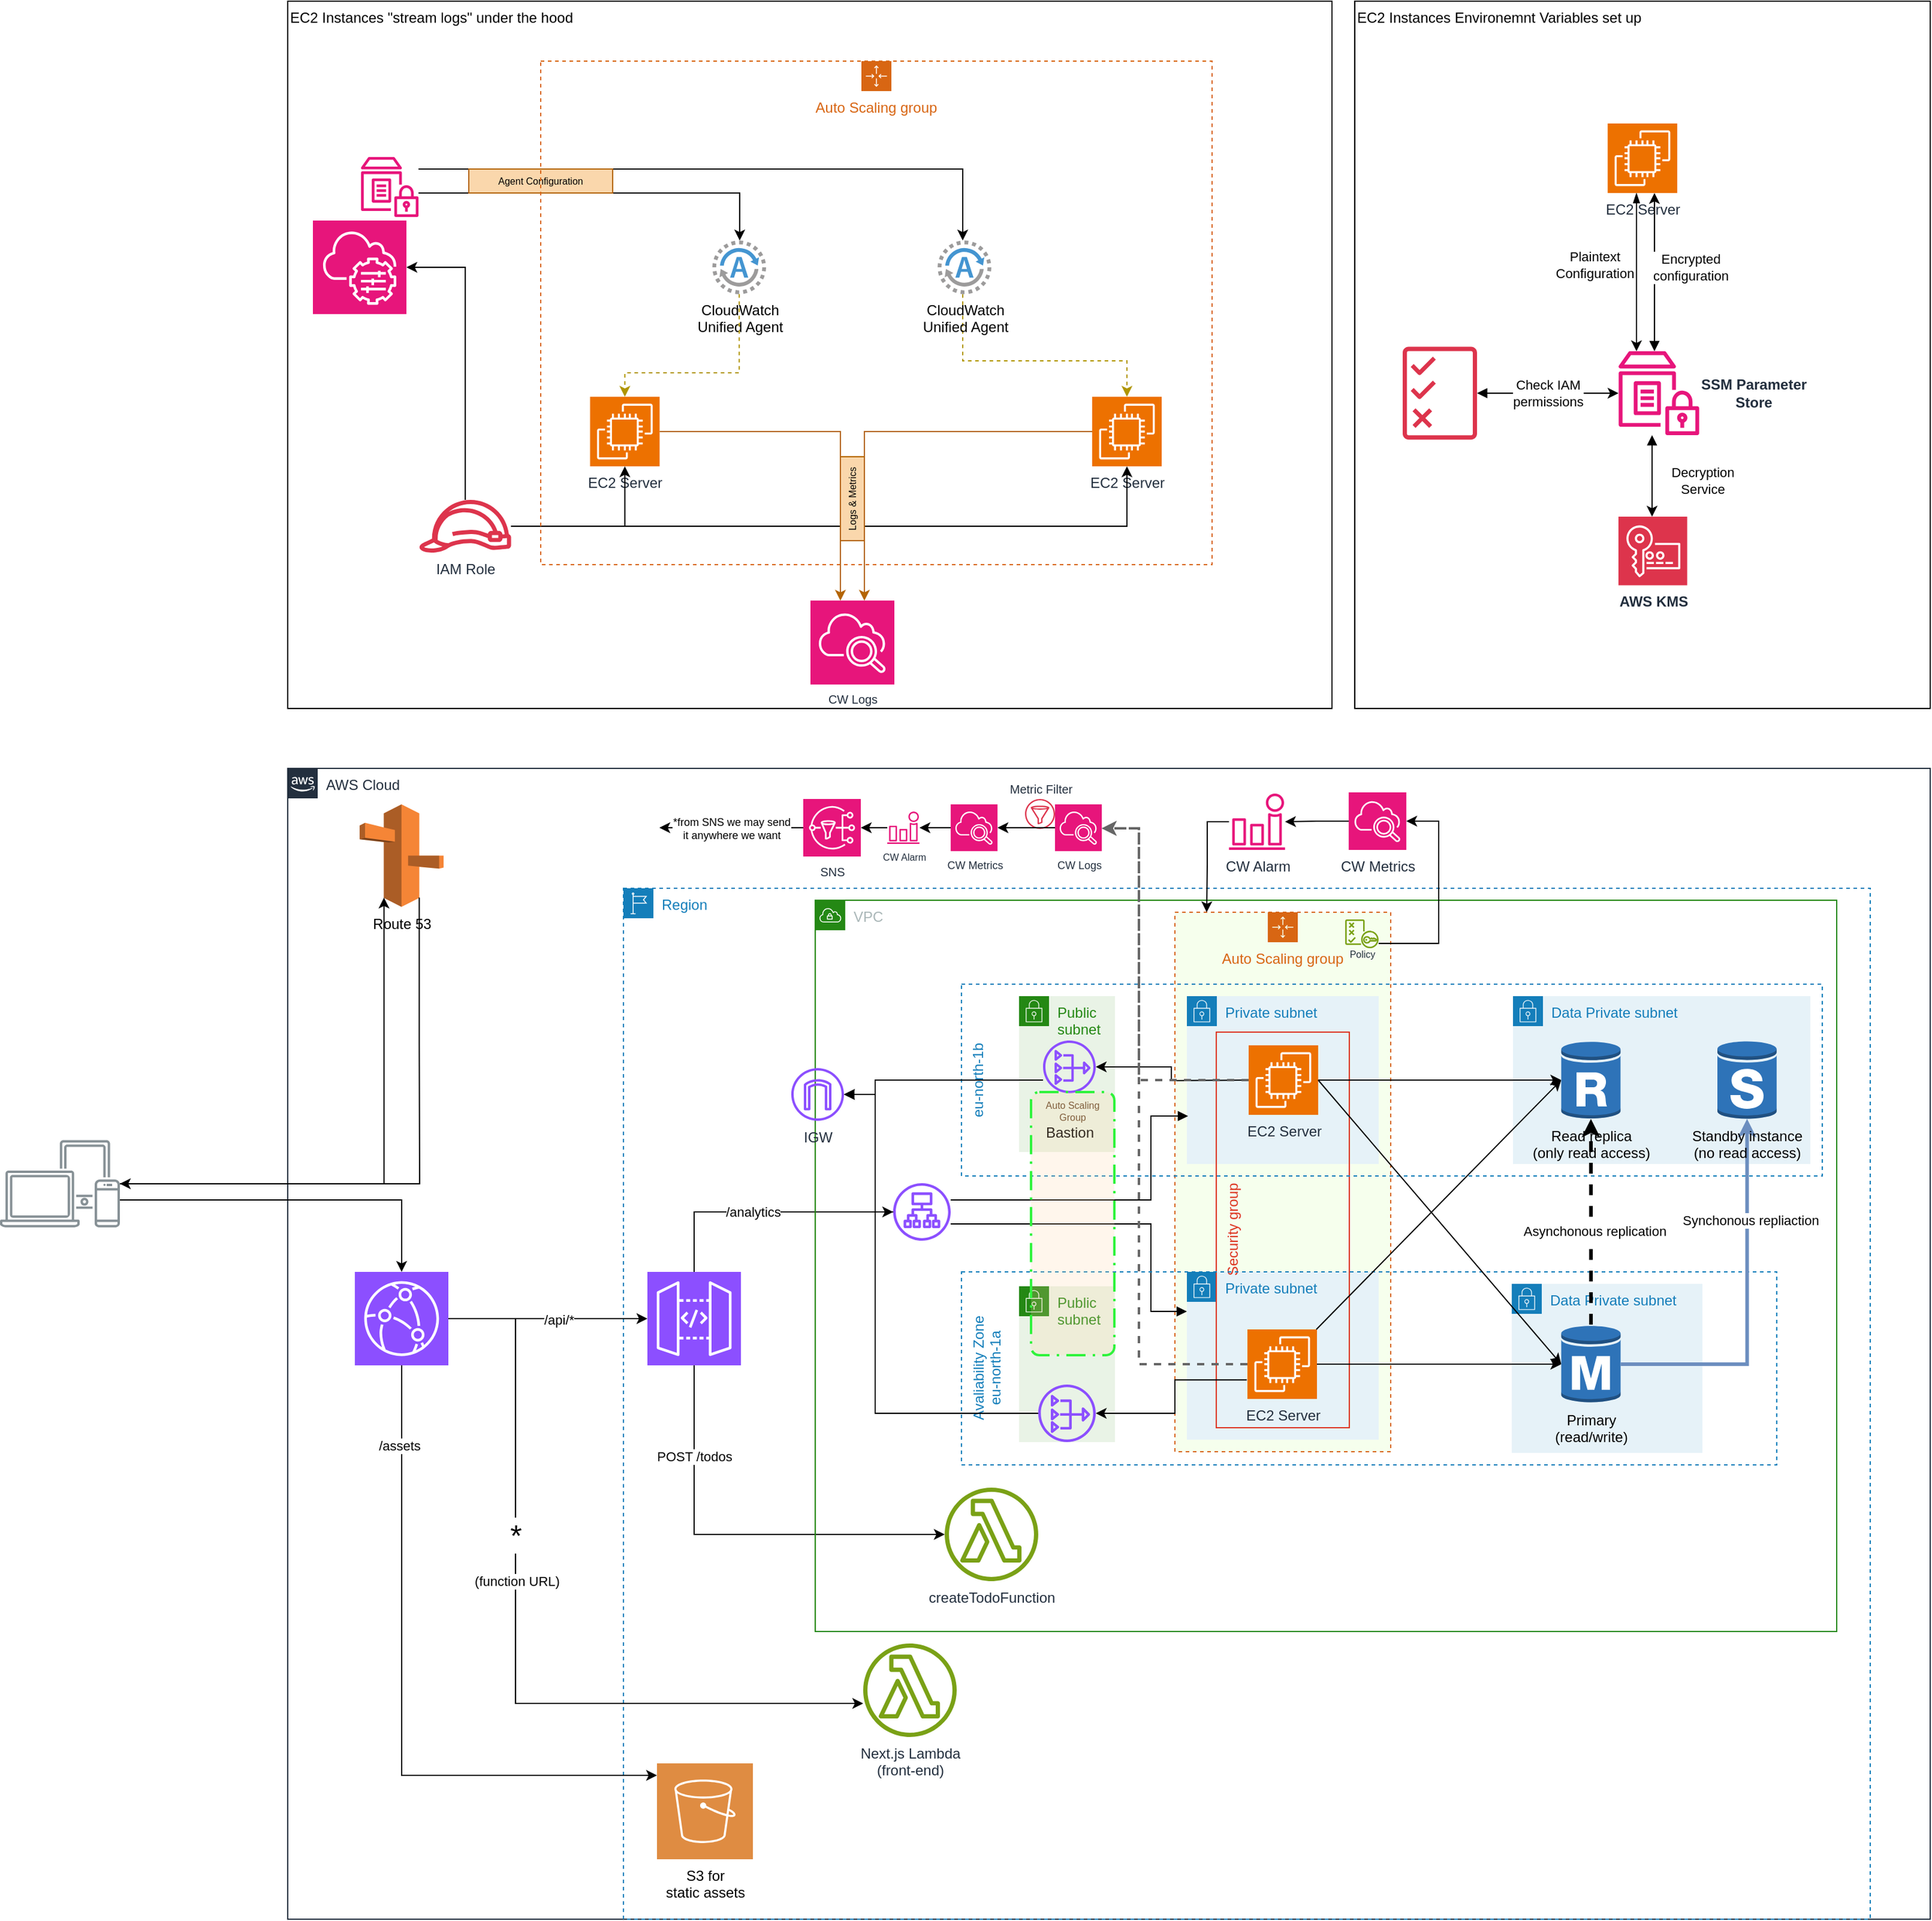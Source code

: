 <mxfile version="22.1.5" type="device">
  <diagram id="Ht1M8jgEwFfnCIfOTk4-" name="Page-1">
    <mxGraphModel dx="2169" dy="1343" grid="1" gridSize="10" guides="1" tooltips="1" connect="1" arrows="1" fold="1" page="1" pageScale="1" pageWidth="1169" pageHeight="827" math="0" shadow="0">
      <root>
        <mxCell id="0" />
        <mxCell id="1" parent="0" />
        <mxCell id="BncVeIozbWB8Ubywenjy-119" value="Auto Scaling group" style="points=[[0,0],[0.25,0],[0.5,0],[0.75,0],[1,0],[1,0.25],[1,0.5],[1,0.75],[1,1],[0.75,1],[0.5,1],[0.25,1],[0,1],[0,0.75],[0,0.5],[0,0.25]];outlineConnect=0;gradientColor=none;html=1;whiteSpace=wrap;fontSize=12;fontStyle=0;container=1;pointerEvents=0;collapsible=0;recursiveResize=0;shape=mxgraph.aws4.groupCenter;grIcon=mxgraph.aws4.group_auto_scaling_group;grStroke=1;strokeColor=#D86613;fillColor=#CCFF99;verticalAlign=top;align=center;fontColor=#D86613;dashed=1;spacingTop=25;fillOpacity=18;" parent="1" vertex="1">
          <mxGeometry x="540" y="20" width="180" height="450" as="geometry" />
        </mxCell>
        <mxCell id="BncVeIozbWB8Ubywenjy-74" value="Policy" style="sketch=0;outlineConnect=0;fontColor=#232F3E;gradientColor=none;fillColor=#7AA116;strokeColor=none;dashed=0;verticalLabelPosition=bottom;verticalAlign=top;align=center;html=1;fontSize=8;fontStyle=0;aspect=fixed;pointerEvents=1;shape=mxgraph.aws4.policy;spacing=-4;spacingTop=0;" parent="BncVeIozbWB8Ubywenjy-119" vertex="1">
          <mxGeometry x="142" y="6" width="27.94" height="24" as="geometry" />
        </mxCell>
        <mxCell id="BncVeIozbWB8Ubywenjy-141" value="EC2 Instances &quot;stream logs&quot; under the hood" style="rounded=0;whiteSpace=wrap;html=1;align=left;verticalAlign=top;fillColor=none;" parent="1" vertex="1">
          <mxGeometry x="-200" y="-740" width="871" height="590" as="geometry" />
        </mxCell>
        <mxCell id="c39yGLNnJXlrnnYztDWv-2" value="AWS Cloud" style="points=[[0,0],[0.25,0],[0.5,0],[0.75,0],[1,0],[1,0.25],[1,0.5],[1,0.75],[1,1],[0.75,1],[0.5,1],[0.25,1],[0,1],[0,0.75],[0,0.5],[0,0.25]];outlineConnect=0;gradientColor=none;html=1;whiteSpace=wrap;fontSize=12;fontStyle=0;container=1;pointerEvents=0;collapsible=0;recursiveResize=0;shape=mxgraph.aws4.group;grIcon=mxgraph.aws4.group_aws_cloud_alt;strokeColor=#232F3E;fillColor=none;verticalAlign=top;align=left;spacingLeft=30;fontColor=#232F3E;dashed=0;" parent="1" vertex="1">
          <mxGeometry x="-200" y="-100" width="1370" height="960" as="geometry" />
        </mxCell>
        <mxCell id="c39yGLNnJXlrnnYztDWv-6" value="Route 53" style="outlineConnect=0;dashed=0;verticalLabelPosition=bottom;verticalAlign=top;align=center;html=1;shape=mxgraph.aws3.route_53;fillColor=#F58536;gradientColor=none;" parent="c39yGLNnJXlrnnYztDWv-2" vertex="1">
          <mxGeometry x="60" y="30" width="70" height="85.5" as="geometry" />
        </mxCell>
        <mxCell id="c39yGLNnJXlrnnYztDWv-25" value="" style="sketch=0;points=[[0,0,0],[0.25,0,0],[0.5,0,0],[0.75,0,0],[1,0,0],[0,1,0],[0.25,1,0],[0.5,1,0],[0.75,1,0],[1,1,0],[0,0.25,0],[0,0.5,0],[0,0.75,0],[1,0.25,0],[1,0.5,0],[1,0.75,0]];outlineConnect=0;fontColor=#232F3E;fillColor=#8C4FFF;strokeColor=#ffffff;dashed=0;verticalLabelPosition=bottom;verticalAlign=top;align=center;html=1;fontSize=12;fontStyle=0;aspect=fixed;shape=mxgraph.aws4.resourceIcon;resIcon=mxgraph.aws4.cloudfront;" parent="c39yGLNnJXlrnnYztDWv-2" vertex="1">
          <mxGeometry x="56" y="420" width="78" height="78" as="geometry" />
        </mxCell>
        <mxCell id="BncVeIozbWB8Ubywenjy-71" value="" style="edgeStyle=orthogonalEdgeStyle;rounded=0;orthogonalLoop=1;jettySize=auto;html=1;" parent="c39yGLNnJXlrnnYztDWv-2" source="BncVeIozbWB8Ubywenjy-61" target="BncVeIozbWB8Ubywenjy-62" edge="1">
          <mxGeometry relative="1" as="geometry" />
        </mxCell>
        <mxCell id="BncVeIozbWB8Ubywenjy-61" value="CW Metrics" style="sketch=0;points=[[0,0,0],[0.25,0,0],[0.5,0,0],[0.75,0,0],[1,0,0],[0,1,0],[0.25,1,0],[0.5,1,0],[0.75,1,0],[1,1,0],[0,0.25,0],[0,0.5,0],[0,0.75,0],[1,0.25,0],[1,0.5,0],[1,0.75,0]];points=[[0,0,0],[0.25,0,0],[0.5,0,0],[0.75,0,0],[1,0,0],[0,1,0],[0.25,1,0],[0.5,1,0],[0.75,1,0],[1,1,0],[0,0.25,0],[0,0.5,0],[0,0.75,0],[1,0.25,0],[1,0.5,0],[1,0.75,0]];outlineConnect=0;fontColor=#232F3E;fillColor=#E7157B;strokeColor=#ffffff;dashed=0;verticalLabelPosition=bottom;verticalAlign=top;align=center;html=1;fontSize=12;fontStyle=0;aspect=fixed;shape=mxgraph.aws4.resourceIcon;resIcon=mxgraph.aws4.cloudwatch_2;" parent="c39yGLNnJXlrnnYztDWv-2" vertex="1">
          <mxGeometry x="885" y="20" width="48" height="48" as="geometry" />
        </mxCell>
        <mxCell id="BncVeIozbWB8Ubywenjy-62" value="CW Alarm" style="sketch=0;outlineConnect=0;fontColor=#232F3E;gradientColor=none;fillColor=#E7157B;strokeColor=none;dashed=0;verticalLabelPosition=bottom;verticalAlign=top;align=center;html=1;fontSize=12;fontStyle=0;aspect=fixed;pointerEvents=1;shape=mxgraph.aws4.alarm;" parent="c39yGLNnJXlrnnYztDWv-2" vertex="1">
          <mxGeometry x="785" y="21" width="47" height="47" as="geometry" />
        </mxCell>
        <mxCell id="BncVeIozbWB8Ubywenjy-92" value="*from SNS we may send &lt;br style=&quot;font-size: 9px;&quot;&gt;it anywhere we want" style="endArrow=classic;html=1;rounded=0;exitX=0;exitY=0.5;exitDx=0;exitDy=0;exitPerimeter=0;fontSize=9;" parent="c39yGLNnJXlrnnYztDWv-2" source="BncVeIozbWB8Ubywenjy-88" edge="1">
          <mxGeometry width="50" height="50" relative="1" as="geometry">
            <mxPoint x="890" y="265.5" as="sourcePoint" />
            <mxPoint x="310" y="49.5" as="targetPoint" />
          </mxGeometry>
        </mxCell>
        <mxCell id="BncVeIozbWB8Ubywenjy-88" value="SNS" style="sketch=0;points=[[0,0,0],[0.25,0,0],[0.5,0,0],[0.75,0,0],[1,0,0],[0,1,0],[0.25,1,0],[0.5,1,0],[0.75,1,0],[1,1,0],[0,0.25,0],[0,0.5,0],[0,0.75,0],[1,0.25,0],[1,0.5,0],[1,0.75,0]];outlineConnect=0;fontColor=#232F3E;fillColor=#E7157B;strokeColor=#ffffff;dashed=0;verticalLabelPosition=bottom;verticalAlign=top;align=center;html=1;fontSize=10;fontStyle=0;aspect=fixed;shape=mxgraph.aws4.resourceIcon;resIcon=mxgraph.aws4.sns;" parent="c39yGLNnJXlrnnYztDWv-2" vertex="1">
          <mxGeometry x="430" y="25.5" width="48" height="48" as="geometry" />
        </mxCell>
        <mxCell id="BncVeIozbWB8Ubywenjy-90" value="" style="edgeStyle=orthogonalEdgeStyle;rounded=0;orthogonalLoop=1;jettySize=auto;html=1;" parent="c39yGLNnJXlrnnYztDWv-2" source="BncVeIozbWB8Ubywenjy-154" target="BncVeIozbWB8Ubywenjy-88" edge="1">
          <mxGeometry relative="1" as="geometry">
            <Array as="points" />
          </mxGeometry>
        </mxCell>
        <mxCell id="BncVeIozbWB8Ubywenjy-86" value="CW Logs" style="sketch=0;points=[[0,0,0],[0.25,0,0],[0.5,0,0],[0.75,0,0],[1,0,0],[0,1,0],[0.25,1,0],[0.5,1,0],[0.75,1,0],[1,1,0],[0,0.25,0],[0,0.5,0],[0,0.75,0],[1,0.25,0],[1,0.5,0],[1,0.75,0]];points=[[0,0,0],[0.25,0,0],[0.5,0,0],[0.75,0,0],[1,0,0],[0,1,0],[0.25,1,0],[0.5,1,0],[0.75,1,0],[1,1,0],[0,0.25,0],[0,0.5,0],[0,0.75,0],[1,0.25,0],[1,0.5,0],[1,0.75,0]];outlineConnect=0;fontColor=#232F3E;fillColor=#E7157B;strokeColor=#ffffff;dashed=0;verticalLabelPosition=bottom;verticalAlign=top;align=center;html=1;fontSize=9;fontStyle=0;aspect=fixed;shape=mxgraph.aws4.resourceIcon;resIcon=mxgraph.aws4.cloudwatch_2;" parent="c39yGLNnJXlrnnYztDWv-2" vertex="1">
          <mxGeometry x="640" y="30" width="39" height="39" as="geometry" />
        </mxCell>
        <mxCell id="BncVeIozbWB8Ubywenjy-89" value="" style="edgeStyle=orthogonalEdgeStyle;rounded=0;orthogonalLoop=1;jettySize=auto;html=1;" parent="c39yGLNnJXlrnnYztDWv-2" source="VL1R4O1F1DDrwZSE2W5f-4" target="BncVeIozbWB8Ubywenjy-154" edge="1">
          <mxGeometry relative="1" as="geometry">
            <Array as="points" />
          </mxGeometry>
        </mxCell>
        <mxCell id="BncVeIozbWB8Ubywenjy-154" value="CW Alarm" style="sketch=0;outlineConnect=0;fontColor=#232F3E;gradientColor=none;fillColor=#E7157B;strokeColor=none;dashed=0;verticalLabelPosition=bottom;verticalAlign=top;align=center;html=1;fontSize=8;fontStyle=0;aspect=fixed;pointerEvents=1;shape=mxgraph.aws4.alarm;" parent="c39yGLNnJXlrnnYztDWv-2" vertex="1">
          <mxGeometry x="500" y="36" width="27" height="27" as="geometry" />
        </mxCell>
        <mxCell id="VL1R4O1F1DDrwZSE2W5f-3" value="Metric Filter" style="sketch=0;outlineConnect=0;fontColor=#232F3E;gradientColor=none;fillColor=#DD344C;strokeColor=none;dashed=0;verticalLabelPosition=top;verticalAlign=bottom;align=center;html=1;fontSize=10;fontStyle=0;aspect=fixed;pointerEvents=1;shape=mxgraph.aws4.filtering_rule;labelPosition=center;" parent="c39yGLNnJXlrnnYztDWv-2" vertex="1">
          <mxGeometry x="615" y="25.5" width="25" height="25" as="geometry" />
        </mxCell>
        <mxCell id="VL1R4O1F1DDrwZSE2W5f-4" value="CW Metrics" style="sketch=0;points=[[0,0,0],[0.25,0,0],[0.5,0,0],[0.75,0,0],[1,0,0],[0,1,0],[0.25,1,0],[0.5,1,0],[0.75,1,0],[1,1,0],[0,0.25,0],[0,0.5,0],[0,0.75,0],[1,0.25,0],[1,0.5,0],[1,0.75,0]];points=[[0,0,0],[0.25,0,0],[0.5,0,0],[0.75,0,0],[1,0,0],[0,1,0],[0.25,1,0],[0.5,1,0],[0.75,1,0],[1,1,0],[0,0.25,0],[0,0.5,0],[0,0.75,0],[1,0.25,0],[1,0.5,0],[1,0.75,0]];outlineConnect=0;fontColor=#232F3E;fillColor=#E7157B;strokeColor=#ffffff;dashed=0;verticalLabelPosition=bottom;verticalAlign=top;align=center;html=1;fontSize=9;fontStyle=0;aspect=fixed;shape=mxgraph.aws4.resourceIcon;resIcon=mxgraph.aws4.cloudwatch_2;" parent="c39yGLNnJXlrnnYztDWv-2" vertex="1">
          <mxGeometry x="553" y="30" width="39" height="39" as="geometry" />
        </mxCell>
        <mxCell id="VL1R4O1F1DDrwZSE2W5f-5" value="" style="edgeStyle=orthogonalEdgeStyle;rounded=0;orthogonalLoop=1;jettySize=auto;html=1;" parent="c39yGLNnJXlrnnYztDWv-2" source="BncVeIozbWB8Ubywenjy-86" target="VL1R4O1F1DDrwZSE2W5f-4" edge="1">
          <mxGeometry relative="1" as="geometry">
            <Array as="points">
              <mxPoint x="620" y="50" />
              <mxPoint x="620" y="50" />
            </Array>
            <mxPoint x="440" y="-55" as="sourcePoint" />
            <mxPoint x="327" y="-55" as="targetPoint" />
          </mxGeometry>
        </mxCell>
        <mxCell id="BncVeIozbWB8Ubywenjy-13" value="Region" style="points=[[0,0],[0.25,0],[0.5,0],[0.75,0],[1,0],[1,0.25],[1,0.5],[1,0.75],[1,1],[0.75,1],[0.5,1],[0.25,1],[0,1],[0,0.75],[0,0.5],[0,0.25]];outlineConnect=0;gradientColor=none;html=1;whiteSpace=wrap;fontSize=12;fontStyle=0;container=0;pointerEvents=0;collapsible=0;recursiveResize=0;shape=mxgraph.aws4.group;grIcon=mxgraph.aws4.group_region;strokeColor=#147EBA;fillColor=none;verticalAlign=top;align=left;spacingLeft=30;fontColor=#147EBA;dashed=1;spacingTop=0;spacing=2;" parent="1" vertex="1">
          <mxGeometry x="80" width="1040" height="860" as="geometry" />
        </mxCell>
        <mxCell id="BncVeIozbWB8Ubywenjy-176" value="Private subnet" style="points=[[0,0],[0.25,0],[0.5,0],[0.75,0],[1,0],[1,0.25],[1,0.5],[1,0.75],[1,1],[0.75,1],[0.5,1],[0.25,1],[0,1],[0,0.75],[0,0.5],[0,0.25]];outlineConnect=0;gradientColor=none;html=1;whiteSpace=wrap;fontSize=12;fontStyle=0;container=1;pointerEvents=0;collapsible=0;recursiveResize=0;shape=mxgraph.aws4.group;grIcon=mxgraph.aws4.group_security_group;grStroke=0;strokeColor=#147EBA;fillColor=#E6F2F8;verticalAlign=top;align=left;spacingLeft=30;fontColor=#147EBA;dashed=0;" parent="BncVeIozbWB8Ubywenjy-13" vertex="1">
          <mxGeometry x="470" y="320" width="160" height="140" as="geometry" />
        </mxCell>
        <mxCell id="BncVeIozbWB8Ubywenjy-173" value="Private subnet" style="points=[[0,0],[0.25,0],[0.5,0],[0.75,0],[1,0],[1,0.25],[1,0.5],[1,0.75],[1,1],[0.75,1],[0.5,1],[0.25,1],[0,1],[0,0.75],[0,0.5],[0,0.25]];outlineConnect=0;gradientColor=none;html=1;whiteSpace=wrap;fontSize=12;fontStyle=0;container=1;pointerEvents=0;collapsible=0;recursiveResize=0;shape=mxgraph.aws4.group;grIcon=mxgraph.aws4.group_security_group;grStroke=0;strokeColor=#147EBA;fillColor=#E6F2F8;verticalAlign=top;align=left;spacingLeft=30;fontColor=#147EBA;dashed=0;" parent="BncVeIozbWB8Ubywenjy-13" vertex="1">
          <mxGeometry x="470" y="90" width="160" height="140" as="geometry" />
        </mxCell>
        <mxCell id="BncVeIozbWB8Ubywenjy-59" value="Security group" style="fillColor=none;strokeColor=#DD3522;verticalAlign=top;fontStyle=0;fontColor=#DD3522;whiteSpace=wrap;html=1;horizontal=0;" parent="BncVeIozbWB8Ubywenjy-13" vertex="1">
          <mxGeometry x="494.5" y="120" width="111" height="330" as="geometry" />
        </mxCell>
        <mxCell id="85sZW6mU-xxooky95qAK-1" style="edgeStyle=orthogonalEdgeStyle;rounded=0;orthogonalLoop=1;jettySize=auto;html=1;" parent="BncVeIozbWB8Ubywenjy-13" source="BncVeIozbWB8Ubywenjy-9" target="BncVeIozbWB8Ubywenjy-28" edge="1">
          <mxGeometry relative="1" as="geometry">
            <Array as="points">
              <mxPoint x="59" y="270" />
            </Array>
          </mxGeometry>
        </mxCell>
        <mxCell id="2N3zV2GueA3SlXWwoDwH-1" value="/analytics" style="edgeLabel;html=1;align=center;verticalAlign=middle;resizable=0;points=[];" vertex="1" connectable="0" parent="85sZW6mU-xxooky95qAK-1">
          <mxGeometry x="-0.686" y="1" relative="1" as="geometry">
            <mxPoint x="50" y="-16" as="offset" />
          </mxGeometry>
        </mxCell>
        <mxCell id="2N3zV2GueA3SlXWwoDwH-7" style="edgeStyle=orthogonalEdgeStyle;rounded=0;orthogonalLoop=1;jettySize=auto;html=1;" edge="1" parent="BncVeIozbWB8Ubywenjy-13" source="BncVeIozbWB8Ubywenjy-9" target="2N3zV2GueA3SlXWwoDwH-6">
          <mxGeometry relative="1" as="geometry">
            <Array as="points">
              <mxPoint x="59" y="539" />
            </Array>
          </mxGeometry>
        </mxCell>
        <mxCell id="2N3zV2GueA3SlXWwoDwH-9" value="POST /todos" style="edgeLabel;html=1;align=center;verticalAlign=middle;resizable=0;points=[];" vertex="1" connectable="0" parent="2N3zV2GueA3SlXWwoDwH-7">
          <mxGeometry x="-0.568" relative="1" as="geometry">
            <mxPoint as="offset" />
          </mxGeometry>
        </mxCell>
        <mxCell id="BncVeIozbWB8Ubywenjy-9" value="" style="sketch=0;points=[[0,0,0],[0.25,0,0],[0.5,0,0],[0.75,0,0],[1,0,0],[0,1,0],[0.25,1,0],[0.5,1,0],[0.75,1,0],[1,1,0],[0,0.25,0],[0,0.5,0],[0,0.75,0],[1,0.25,0],[1,0.5,0],[1,0.75,0]];outlineConnect=0;fontColor=#232F3E;fillColor=#8C4FFF;strokeColor=#ffffff;dashed=0;verticalLabelPosition=bottom;verticalAlign=top;align=center;html=1;fontSize=12;fontStyle=0;aspect=fixed;shape=mxgraph.aws4.resourceIcon;resIcon=mxgraph.aws4.api_gateway;" parent="BncVeIozbWB8Ubywenjy-13" vertex="1">
          <mxGeometry x="20" y="320" width="78" height="78" as="geometry" />
        </mxCell>
        <mxCell id="BncVeIozbWB8Ubywenjy-6" value="eu-north-1b" style="fillColor=none;strokeColor=#147EBA;dashed=1;verticalAlign=top;fontStyle=0;fontColor=#147EBA;whiteSpace=wrap;html=1;horizontal=0;" parent="BncVeIozbWB8Ubywenjy-13" vertex="1">
          <mxGeometry x="282" y="80" width="718" height="160" as="geometry" />
        </mxCell>
        <mxCell id="BncVeIozbWB8Ubywenjy-4" value="VPC" style="points=[[0,0],[0.25,0],[0.5,0],[0.75,0],[1,0],[1,0.25],[1,0.5],[1,0.75],[1,1],[0.75,1],[0.5,1],[0.25,1],[0,1],[0,0.75],[0,0.5],[0,0.25]];outlineConnect=0;gradientColor=none;html=1;whiteSpace=wrap;fontSize=12;fontStyle=0;container=1;pointerEvents=0;collapsible=0;recursiveResize=0;shape=mxgraph.aws4.group;grIcon=mxgraph.aws4.group_vpc;strokeColor=#248814;fillColor=none;verticalAlign=top;align=left;spacingLeft=30;fontColor=#AAB7B8;dashed=0;" parent="BncVeIozbWB8Ubywenjy-13" vertex="1">
          <mxGeometry x="160" y="10" width="852" height="610" as="geometry" />
        </mxCell>
        <mxCell id="BncVeIozbWB8Ubywenjy-164" value="Public subnet" style="points=[[0,0],[0.25,0],[0.5,0],[0.75,0],[1,0],[1,0.25],[1,0.5],[1,0.75],[1,1],[0.75,1],[0.5,1],[0.25,1],[0,1],[0,0.75],[0,0.5],[0,0.25]];outlineConnect=0;gradientColor=none;html=1;whiteSpace=wrap;fontSize=12;fontStyle=0;container=1;pointerEvents=0;collapsible=0;recursiveResize=0;shape=mxgraph.aws4.group;grIcon=mxgraph.aws4.group_security_group;grStroke=0;strokeColor=#248814;fillColor=#E9F3E6;verticalAlign=top;align=left;spacingLeft=30;fontColor=#248814;dashed=0;" parent="BncVeIozbWB8Ubywenjy-4" vertex="1">
          <mxGeometry x="170" y="80" width="80" height="130" as="geometry" />
        </mxCell>
        <mxCell id="BncVeIozbWB8Ubywenjy-172" style="edgeStyle=orthogonalEdgeStyle;rounded=0;orthogonalLoop=1;jettySize=auto;html=1;startArrow=classic;startFill=1;endArrow=none;endFill=0;" parent="BncVeIozbWB8Ubywenjy-164" source="BncVeIozbWB8Ubywenjy-167" edge="1">
          <mxGeometry relative="1" as="geometry">
            <mxPoint x="190" y="70.0" as="targetPoint" />
          </mxGeometry>
        </mxCell>
        <mxCell id="BncVeIozbWB8Ubywenjy-28" value="" style="sketch=0;outlineConnect=0;fontColor=#232F3E;gradientColor=none;fillColor=#8C4FFF;strokeColor=none;dashed=0;verticalLabelPosition=bottom;verticalAlign=top;align=center;html=1;fontSize=12;fontStyle=0;aspect=fixed;pointerEvents=1;shape=mxgraph.aws4.application_load_balancer;" parent="BncVeIozbWB8Ubywenjy-4" vertex="1">
          <mxGeometry x="65" y="236" width="48" height="48" as="geometry" />
        </mxCell>
        <mxCell id="BncVeIozbWB8Ubywenjy-31" style="edgeStyle=orthogonalEdgeStyle;rounded=0;orthogonalLoop=1;jettySize=auto;html=1;startArrow=block;startFill=1;endArrow=none;endFill=0;" parent="BncVeIozbWB8Ubywenjy-4" target="BncVeIozbWB8Ubywenjy-28" edge="1">
          <mxGeometry relative="1" as="geometry">
            <mxPoint x="311" y="180" as="sourcePoint" />
            <Array as="points">
              <mxPoint x="280" y="180" />
              <mxPoint x="280" y="250" />
            </Array>
          </mxGeometry>
        </mxCell>
        <mxCell id="BncVeIozbWB8Ubywenjy-32" style="edgeStyle=orthogonalEdgeStyle;rounded=0;orthogonalLoop=1;jettySize=auto;html=1;startArrow=block;startFill=1;endArrow=none;endFill=0;" parent="BncVeIozbWB8Ubywenjy-4" target="BncVeIozbWB8Ubywenjy-28" edge="1">
          <mxGeometry relative="1" as="geometry">
            <mxPoint x="310" y="343" as="sourcePoint" />
            <Array as="points">
              <mxPoint x="280" y="343" />
              <mxPoint x="280" y="270" />
            </Array>
          </mxGeometry>
        </mxCell>
        <mxCell id="BncVeIozbWB8Ubywenjy-5" value="Avaliability Zone&lt;br&gt;eu-north-1a" style="fillColor=none;strokeColor=#147EBA;dashed=1;verticalAlign=top;fontStyle=0;fontColor=#147EBA;whiteSpace=wrap;html=1;horizontal=0;" parent="BncVeIozbWB8Ubywenjy-4" vertex="1">
          <mxGeometry x="122" y="310" width="680" height="161" as="geometry" />
        </mxCell>
        <mxCell id="BncVeIozbWB8Ubywenjy-17" value="Data Private subnet" style="points=[[0,0],[0.25,0],[0.5,0],[0.75,0],[1,0],[1,0.25],[1,0.5],[1,0.75],[1,1],[0.75,1],[0.5,1],[0.25,1],[0,1],[0,0.75],[0,0.5],[0,0.25]];outlineConnect=0;gradientColor=none;html=1;whiteSpace=wrap;fontSize=12;fontStyle=0;container=1;pointerEvents=0;collapsible=0;recursiveResize=0;shape=mxgraph.aws4.group;grIcon=mxgraph.aws4.group_security_group;grStroke=0;strokeColor=#147EBA;fillColor=#E6F2F8;verticalAlign=top;align=left;spacingLeft=30;fontColor=#147EBA;dashed=0;" parent="BncVeIozbWB8Ubywenjy-4" vertex="1">
          <mxGeometry x="581" y="320" width="159" height="141" as="geometry" />
        </mxCell>
        <mxCell id="BncVeIozbWB8Ubywenjy-37" value="Primary&lt;br&gt;(read/write)" style="outlineConnect=0;dashed=0;verticalLabelPosition=bottom;verticalAlign=top;align=center;html=1;shape=mxgraph.aws3.rds_db_instance;fillColor=#2E73B8;gradientColor=none;" parent="BncVeIozbWB8Ubywenjy-4" vertex="1">
          <mxGeometry x="622.25" y="354" width="49.5" height="66" as="geometry" />
        </mxCell>
        <mxCell id="BncVeIozbWB8Ubywenjy-40" value="" style="edgeStyle=orthogonalEdgeStyle;rounded=0;orthogonalLoop=1;jettySize=auto;html=1;entryX=0;entryY=0.5;entryDx=0;entryDy=0;entryPerimeter=0;" parent="BncVeIozbWB8Ubywenjy-4" source="BncVeIozbWB8Ubywenjy-21" target="BncVeIozbWB8Ubywenjy-37" edge="1">
          <mxGeometry x="0.125" relative="1" as="geometry">
            <mxPoint as="offset" />
          </mxGeometry>
        </mxCell>
        <mxCell id="BncVeIozbWB8Ubywenjy-21" value="EC2 Server" style="sketch=0;points=[[0,0,0],[0.25,0,0],[0.5,0,0],[0.75,0,0],[1,0,0],[0,1,0],[0.25,1,0],[0.5,1,0],[0.75,1,0],[1,1,0],[0,0.25,0],[0,0.5,0],[0,0.75,0],[1,0.25,0],[1,0.5,0],[1,0.75,0]];outlineConnect=0;fontColor=#232F3E;fillColor=#ED7100;strokeColor=#ffffff;dashed=0;verticalLabelPosition=bottom;verticalAlign=top;align=center;html=1;fontSize=12;fontStyle=0;aspect=fixed;shape=mxgraph.aws4.resourceIcon;resIcon=mxgraph.aws4.ec2;" parent="BncVeIozbWB8Ubywenjy-4" vertex="1">
          <mxGeometry x="360.5" y="358" width="58" height="58" as="geometry" />
        </mxCell>
        <mxCell id="BncVeIozbWB8Ubywenjy-166" value="Public subnet" style="points=[[0,0],[0.25,0],[0.5,0],[0.75,0],[1,0],[1,0.25],[1,0.5],[1,0.75],[1,1],[0.75,1],[0.5,1],[0.25,1],[0,1],[0,0.75],[0,0.5],[0,0.25]];outlineConnect=0;gradientColor=none;html=1;whiteSpace=wrap;fontSize=12;fontStyle=0;container=1;pointerEvents=0;collapsible=0;recursiveResize=0;shape=mxgraph.aws4.group;grIcon=mxgraph.aws4.group_security_group;grStroke=0;strokeColor=#248814;fillColor=#E9F3E6;verticalAlign=top;align=left;spacingLeft=30;fontColor=#248814;dashed=0;" parent="BncVeIozbWB8Ubywenjy-4" vertex="1">
          <mxGeometry x="170" y="322" width="80" height="130" as="geometry" />
        </mxCell>
        <mxCell id="BncVeIozbWB8Ubywenjy-168" value="" style="sketch=0;outlineConnect=0;fontColor=#232F3E;gradientColor=none;fillColor=#8C4FFF;strokeColor=none;dashed=0;verticalLabelPosition=bottom;verticalAlign=top;align=center;html=1;fontSize=12;fontStyle=0;aspect=fixed;pointerEvents=1;shape=mxgraph.aws4.nat_gateway;" parent="BncVeIozbWB8Ubywenjy-4" vertex="1">
          <mxGeometry x="186" y="404" width="48" height="48" as="geometry" />
        </mxCell>
        <mxCell id="2N3zV2GueA3SlXWwoDwH-6" value="createTodoFunction" style="sketch=0;outlineConnect=0;fontColor=#232F3E;gradientColor=none;fillColor=#7AA116;strokeColor=none;dashed=0;verticalLabelPosition=bottom;verticalAlign=top;align=center;html=1;fontSize=12;fontStyle=0;aspect=fixed;pointerEvents=1;shape=mxgraph.aws4.lambda_function;" vertex="1" parent="BncVeIozbWB8Ubywenjy-4">
          <mxGeometry x="108" y="490" width="78" height="78" as="geometry" />
        </mxCell>
        <mxCell id="BncVeIozbWB8Ubywenjy-159" value="IGW" style="sketch=0;outlineConnect=0;fontColor=#232F3E;gradientColor=none;fillColor=#8C4FFF;strokeColor=none;dashed=0;verticalLabelPosition=bottom;verticalAlign=top;align=center;html=1;fontSize=12;fontStyle=0;aspect=fixed;pointerEvents=1;shape=mxgraph.aws4.internet_gateway;" parent="BncVeIozbWB8Ubywenjy-4" vertex="1">
          <mxGeometry x="-20" y="140" width="44" height="44" as="geometry" />
        </mxCell>
        <mxCell id="BncVeIozbWB8Ubywenjy-170" style="edgeStyle=orthogonalEdgeStyle;rounded=0;orthogonalLoop=1;jettySize=auto;html=1;startArrow=block;startFill=1;endArrow=none;endFill=0;" parent="BncVeIozbWB8Ubywenjy-4" source="BncVeIozbWB8Ubywenjy-159" target="BncVeIozbWB8Ubywenjy-168" edge="1">
          <mxGeometry relative="1" as="geometry">
            <Array as="points">
              <mxPoint x="50" y="162" />
              <mxPoint x="50" y="428" />
            </Array>
          </mxGeometry>
        </mxCell>
        <mxCell id="BncVeIozbWB8Ubywenjy-160" value="" style="edgeStyle=orthogonalEdgeStyle;rounded=0;orthogonalLoop=1;jettySize=auto;html=1;" parent="BncVeIozbWB8Ubywenjy-4" source="BncVeIozbWB8Ubywenjy-28" target="BncVeIozbWB8Ubywenjy-159" edge="1">
          <mxGeometry relative="1" as="geometry">
            <Array as="points">
              <mxPoint x="50" y="260" />
              <mxPoint x="50" y="162" />
            </Array>
          </mxGeometry>
        </mxCell>
        <mxCell id="BncVeIozbWB8Ubywenjy-14" value="Data Private subnet" style="points=[[0,0],[0.25,0],[0.5,0],[0.75,0],[1,0],[1,0.25],[1,0.5],[1,0.75],[1,1],[0.75,1],[0.5,1],[0.25,1],[0,1],[0,0.75],[0,0.5],[0,0.25]];outlineConnect=0;gradientColor=none;html=1;whiteSpace=wrap;fontSize=12;fontStyle=0;container=1;pointerEvents=0;collapsible=0;recursiveResize=0;shape=mxgraph.aws4.group;grIcon=mxgraph.aws4.group_security_group;grStroke=0;strokeColor=#147EBA;fillColor=#E6F2F8;verticalAlign=top;align=left;spacingLeft=30;fontColor=#147EBA;dashed=0;" parent="BncVeIozbWB8Ubywenjy-13" vertex="1">
          <mxGeometry x="742" y="90" width="248" height="140" as="geometry" />
        </mxCell>
        <mxCell id="BncVeIozbWB8Ubywenjy-51" value="" style="rounded=0;orthogonalLoop=1;jettySize=auto;html=1;exitX=1;exitY=0.5;exitDx=0;exitDy=0;exitPerimeter=0;entryX=0;entryY=0.5;entryDx=0;entryDy=0;entryPerimeter=0;" parent="BncVeIozbWB8Ubywenjy-13" source="BncVeIozbWB8Ubywenjy-20" target="BncVeIozbWB8Ubywenjy-53" edge="1">
          <mxGeometry relative="1" as="geometry" />
        </mxCell>
        <mxCell id="BncVeIozbWB8Ubywenjy-41" style="rounded=0;orthogonalLoop=1;jettySize=auto;html=1;entryX=0;entryY=0.5;entryDx=0;entryDy=0;entryPerimeter=0;" parent="BncVeIozbWB8Ubywenjy-13" source="BncVeIozbWB8Ubywenjy-21" target="BncVeIozbWB8Ubywenjy-53" edge="1">
          <mxGeometry relative="1" as="geometry" />
        </mxCell>
        <mxCell id="BncVeIozbWB8Ubywenjy-54" value="Asynchonous replication" style="edgeStyle=orthogonalEdgeStyle;rounded=0;orthogonalLoop=1;jettySize=auto;html=1;entryX=0.5;entryY=0.99;entryDx=0;entryDy=0;entryPerimeter=0;strokeWidth=3;dashed=1;" parent="BncVeIozbWB8Ubywenjy-13" source="BncVeIozbWB8Ubywenjy-37" target="BncVeIozbWB8Ubywenjy-53" edge="1">
          <mxGeometry x="-0.093" y="-3" relative="1" as="geometry">
            <mxPoint as="offset" />
          </mxGeometry>
        </mxCell>
        <mxCell id="BncVeIozbWB8Ubywenjy-55" value="Synchonous repliaction" style="edgeStyle=orthogonalEdgeStyle;rounded=0;orthogonalLoop=1;jettySize=auto;html=1;entryX=0.5;entryY=0.99;entryDx=0;entryDy=0;entryPerimeter=0;fillColor=#dae8fc;gradientColor=#7ea6e0;strokeColor=#6c8ebf;strokeWidth=3;" parent="BncVeIozbWB8Ubywenjy-13" source="BncVeIozbWB8Ubywenjy-37" target="BncVeIozbWB8Ubywenjy-38" edge="1">
          <mxGeometry x="0.457" y="-3" relative="1" as="geometry">
            <mxPoint as="offset" />
          </mxGeometry>
        </mxCell>
        <mxCell id="BncVeIozbWB8Ubywenjy-53" value="Read replica&lt;br&gt;(only read access)" style="outlineConnect=0;dashed=0;verticalLabelPosition=bottom;verticalAlign=top;align=center;html=1;shape=mxgraph.aws3.rds_db_instance_read_replica;fillColor=#2E73B8;gradientColor=none;" parent="BncVeIozbWB8Ubywenjy-13" vertex="1">
          <mxGeometry x="782.25" y="127" width="49.5" height="66" as="geometry" />
        </mxCell>
        <mxCell id="BncVeIozbWB8Ubywenjy-38" value="Standby instance &lt;br&gt;(no read access)" style="outlineConnect=0;dashed=0;verticalLabelPosition=bottom;verticalAlign=top;align=center;html=1;shape=mxgraph.aws3.rds_db_instance_standby_multi_az;fillColor=#2E73B8;gradientColor=none;" parent="BncVeIozbWB8Ubywenjy-13" vertex="1">
          <mxGeometry x="912.5" y="127" width="49.5" height="66" as="geometry" />
        </mxCell>
        <mxCell id="BncVeIozbWB8Ubywenjy-20" value="EC2 Server" style="sketch=0;points=[[0,0,0],[0.25,0,0],[0.5,0,0],[0.75,0,0],[1,0,0],[0,1,0],[0.25,1,0],[0.5,1,0],[0.75,1,0],[1,1,0],[0,0.25,0],[0,0.5,0],[0,0.75,0],[1,0.25,0],[1,0.5,0],[1,0.75,0]];outlineConnect=0;fontColor=#232F3E;fillColor=#ED7100;strokeColor=#ffffff;dashed=0;verticalLabelPosition=bottom;verticalAlign=top;align=center;html=1;fontSize=12;fontStyle=0;aspect=fixed;shape=mxgraph.aws4.resourceIcon;resIcon=mxgraph.aws4.ec2;" parent="BncVeIozbWB8Ubywenjy-13" vertex="1">
          <mxGeometry x="521.5" y="131" width="58" height="58" as="geometry" />
        </mxCell>
        <mxCell id="BncVeIozbWB8Ubywenjy-162" value="S3 for &lt;br&gt;static assets" style="sketch=0;pointerEvents=1;shadow=0;dashed=0;html=1;strokeColor=none;fillColor=#DF8C42;labelPosition=center;verticalLabelPosition=bottom;verticalAlign=top;align=center;outlineConnect=0;shape=mxgraph.veeam2.aws_s3;" parent="BncVeIozbWB8Ubywenjy-13" vertex="1">
          <mxGeometry x="28" y="730" width="80" height="80" as="geometry" />
        </mxCell>
        <mxCell id="BncVeIozbWB8Ubywenjy-167" value="" style="sketch=0;outlineConnect=0;fontColor=#232F3E;gradientColor=none;fillColor=#8C4FFF;strokeColor=none;dashed=0;verticalLabelPosition=bottom;verticalAlign=top;align=center;html=1;fontSize=12;fontStyle=0;aspect=fixed;pointerEvents=1;shape=mxgraph.aws4.nat_gateway;" parent="BncVeIozbWB8Ubywenjy-13" vertex="1">
          <mxGeometry x="350" y="127" width="44" height="44" as="geometry" />
        </mxCell>
        <mxCell id="BncVeIozbWB8Ubywenjy-180" value="Bastion" style="text;html=1;align=center;verticalAlign=middle;resizable=0;points=[];autosize=1;strokeColor=none;fillColor=none;" parent="BncVeIozbWB8Ubywenjy-13" vertex="1">
          <mxGeometry x="342" y="189" width="60" height="30" as="geometry" />
        </mxCell>
        <mxCell id="BncVeIozbWB8Ubywenjy-171" style="edgeStyle=orthogonalEdgeStyle;rounded=0;orthogonalLoop=1;jettySize=auto;html=1;endArrow=none;endFill=0;startArrow=classic;startFill=1;entryX=0.23;entryY=0.879;entryDx=0;entryDy=0;entryPerimeter=0;" parent="BncVeIozbWB8Ubywenjy-13" source="BncVeIozbWB8Ubywenjy-168" target="BncVeIozbWB8Ubywenjy-59" edge="1">
          <mxGeometry relative="1" as="geometry">
            <mxPoint x="520" y="395.0" as="targetPoint" />
            <Array as="points">
              <mxPoint x="460" y="438" />
              <mxPoint x="460" y="410" />
            </Array>
          </mxGeometry>
        </mxCell>
        <mxCell id="BncVeIozbWB8Ubywenjy-196" style="rounded=0;orthogonalLoop=1;jettySize=auto;html=1;exitX=1;exitY=0.5;exitDx=0;exitDy=0;exitPerimeter=0;entryX=0;entryY=0.5;entryDx=0;entryDy=0;entryPerimeter=0;" parent="BncVeIozbWB8Ubywenjy-13" source="BncVeIozbWB8Ubywenjy-20" target="BncVeIozbWB8Ubywenjy-37" edge="1">
          <mxGeometry relative="1" as="geometry" />
        </mxCell>
        <mxCell id="BncVeIozbWB8Ubywenjy-10" value="Next.js Lambda&lt;br&gt;(front-end)" style="sketch=0;outlineConnect=0;fontColor=#232F3E;gradientColor=none;fillColor=#7AA116;strokeColor=none;dashed=0;verticalLabelPosition=bottom;verticalAlign=top;align=center;html=1;fontSize=12;fontStyle=0;aspect=fixed;pointerEvents=1;shape=mxgraph.aws4.lambda_function;" parent="BncVeIozbWB8Ubywenjy-13" vertex="1">
          <mxGeometry x="200" y="630" width="78" height="78" as="geometry" />
        </mxCell>
        <mxCell id="BncVeIozbWB8Ubywenjy-169" style="edgeStyle=orthogonalEdgeStyle;rounded=0;orthogonalLoop=1;jettySize=auto;html=1;startArrow=block;startFill=1;endArrow=none;endFill=0;" parent="BncVeIozbWB8Ubywenjy-13" source="BncVeIozbWB8Ubywenjy-159" target="BncVeIozbWB8Ubywenjy-167" edge="1">
          <mxGeometry relative="1" as="geometry">
            <Array as="points">
              <mxPoint x="210" y="172" />
              <mxPoint x="210" y="160" />
            </Array>
          </mxGeometry>
        </mxCell>
        <mxCell id="BncVeIozbWB8Ubywenjy-34" value="*" style="edgeStyle=orthogonalEdgeStyle;rounded=0;orthogonalLoop=1;jettySize=auto;html=1;fontSize=25;" parent="1" source="c39yGLNnJXlrnnYztDWv-25" target="BncVeIozbWB8Ubywenjy-10" edge="1">
          <mxGeometry x="-0.295" relative="1" as="geometry">
            <Array as="points">
              <mxPoint x="-10" y="359" />
              <mxPoint x="-10" y="680" />
            </Array>
            <mxPoint y="1" as="offset" />
          </mxGeometry>
        </mxCell>
        <mxCell id="2N3zV2GueA3SlXWwoDwH-5" value="(function URL)" style="edgeLabel;html=1;align=center;verticalAlign=middle;resizable=0;points=[];" vertex="1" connectable="0" parent="BncVeIozbWB8Ubywenjy-34">
          <mxGeometry x="-0.176" y="1" relative="1" as="geometry">
            <mxPoint as="offset" />
          </mxGeometry>
        </mxCell>
        <mxCell id="BncVeIozbWB8Ubywenjy-75" style="edgeStyle=orthogonalEdgeStyle;rounded=0;orthogonalLoop=1;jettySize=auto;html=1;entryX=0.25;entryY=0;entryDx=0;entryDy=0;" parent="1" source="BncVeIozbWB8Ubywenjy-62" edge="1">
          <mxGeometry relative="1" as="geometry">
            <mxPoint x="566.5" y="20.0" as="targetPoint" />
            <Array as="points">
              <mxPoint x="567" y="-55" />
              <mxPoint x="567" y="-20" />
              <mxPoint x="567" y="-20" />
            </Array>
          </mxGeometry>
        </mxCell>
        <mxCell id="BncVeIozbWB8Ubywenjy-76" style="edgeStyle=orthogonalEdgeStyle;rounded=0;orthogonalLoop=1;jettySize=auto;html=1;entryX=1;entryY=0.5;entryDx=0;entryDy=0;entryPerimeter=0;" parent="1" source="BncVeIozbWB8Ubywenjy-74" target="BncVeIozbWB8Ubywenjy-61" edge="1">
          <mxGeometry relative="1" as="geometry">
            <Array as="points">
              <mxPoint x="760" y="46" />
              <mxPoint x="760" y="-56" />
            </Array>
          </mxGeometry>
        </mxCell>
        <mxCell id="BncVeIozbWB8Ubywenjy-93" style="edgeStyle=orthogonalEdgeStyle;rounded=0;orthogonalLoop=1;jettySize=auto;html=1;exitX=0;exitY=0.5;exitDx=0;exitDy=0;entryX=1;entryY=0.5;entryDx=0;entryDy=0;entryPerimeter=0;fillColor=#f5f5f5;strokeColor=#666666;dashed=1;exitPerimeter=0;strokeWidth=2;gradientColor=#b3b3b3;" parent="1" source="BncVeIozbWB8Ubywenjy-20" target="BncVeIozbWB8Ubywenjy-86" edge="1">
          <mxGeometry relative="1" as="geometry">
            <mxPoint x="592.5" y="180" as="sourcePoint" />
            <Array as="points">
              <mxPoint x="510" y="160" />
              <mxPoint x="510" y="-50" />
              <mxPoint x="479" y="-50" />
            </Array>
          </mxGeometry>
        </mxCell>
        <mxCell id="BncVeIozbWB8Ubywenjy-94" style="edgeStyle=orthogonalEdgeStyle;rounded=0;orthogonalLoop=1;jettySize=auto;html=1;exitX=0;exitY=0.5;exitDx=0;exitDy=0;entryX=1;entryY=0.5;entryDx=0;entryDy=0;entryPerimeter=0;fillColor=#f5f5f5;strokeColor=#666666;dashed=1;exitPerimeter=0;gradientColor=#b3b3b3;strokeWidth=2;" parent="1" source="BncVeIozbWB8Ubywenjy-21" target="BncVeIozbWB8Ubywenjy-86" edge="1">
          <mxGeometry relative="1" as="geometry">
            <mxPoint x="590.5" y="380" as="sourcePoint" />
            <Array as="points">
              <mxPoint x="510" y="397" />
              <mxPoint x="510" y="-50" />
              <mxPoint x="479" y="-50" />
            </Array>
          </mxGeometry>
        </mxCell>
        <mxCell id="BncVeIozbWB8Ubywenjy-121" value="" style="sketch=0;points=[[0,0,0],[0.25,0,0],[0.5,0,0],[0.75,0,0],[1,0,0],[0,1,0],[0.25,1,0],[0.5,1,0],[0.75,1,0],[1,1,0],[0,0.25,0],[0,0.5,0],[0,0.75,0],[1,0.25,0],[1,0.5,0],[1,0.75,0]];points=[[0,0,0],[0.25,0,0],[0.5,0,0],[0.75,0,0],[1,0,0],[0,1,0],[0.25,1,0],[0.5,1,0],[0.75,1,0],[1,1,0],[0,0.25,0],[0,0.5,0],[0,0.75,0],[1,0.25,0],[1,0.5,0],[1,0.75,0]];outlineConnect=0;fontColor=#232F3E;fillColor=#E7157B;strokeColor=#ffffff;dashed=0;verticalLabelPosition=bottom;verticalAlign=top;align=center;html=1;fontSize=12;fontStyle=0;aspect=fixed;shape=mxgraph.aws4.resourceIcon;resIcon=mxgraph.aws4.systems_manager;" parent="1" vertex="1">
          <mxGeometry x="-179" y="-557" width="78" height="78" as="geometry" />
        </mxCell>
        <mxCell id="BncVeIozbWB8Ubywenjy-122" style="edgeStyle=orthogonalEdgeStyle;rounded=0;orthogonalLoop=1;jettySize=auto;html=1;" parent="1" source="BncVeIozbWB8Ubywenjy-124" target="BncVeIozbWB8Ubywenjy-125" edge="1">
          <mxGeometry relative="1" as="geometry">
            <Array as="points">
              <mxPoint x="177" y="-580" />
            </Array>
          </mxGeometry>
        </mxCell>
        <mxCell id="BncVeIozbWB8Ubywenjy-123" style="edgeStyle=orthogonalEdgeStyle;rounded=0;orthogonalLoop=1;jettySize=auto;html=1;" parent="1" source="BncVeIozbWB8Ubywenjy-124" target="BncVeIozbWB8Ubywenjy-129" edge="1">
          <mxGeometry relative="1" as="geometry">
            <Array as="points">
              <mxPoint x="363" y="-600" />
            </Array>
          </mxGeometry>
        </mxCell>
        <mxCell id="BncVeIozbWB8Ubywenjy-124" value="" style="sketch=0;outlineConnect=0;fontColor=#232F3E;gradientColor=none;fillColor=#E7157B;strokeColor=none;dashed=0;verticalLabelPosition=bottom;verticalAlign=top;align=center;html=1;fontSize=12;fontStyle=0;aspect=fixed;pointerEvents=1;shape=mxgraph.aws4.parameter_store;" parent="1" vertex="1">
          <mxGeometry x="-139" y="-610" width="48.08" height="50" as="geometry" />
        </mxCell>
        <mxCell id="BncVeIozbWB8Ubywenjy-125" value="CloudWatch &lt;br&gt;Unified Agent" style="shadow=0;dashed=0;html=1;strokeColor=none;fillColor=#4495D1;labelPosition=center;verticalLabelPosition=bottom;verticalAlign=top;align=center;outlineConnect=0;shape=mxgraph.veeam.2d.agent;pointerEvents=1;" parent="1" vertex="1">
          <mxGeometry x="154.2" y="-540.4" width="44.8" height="44.8" as="geometry" />
        </mxCell>
        <mxCell id="BncVeIozbWB8Ubywenjy-126" style="edgeStyle=orthogonalEdgeStyle;rounded=0;orthogonalLoop=1;jettySize=auto;html=1;fillColor=#fad7ac;strokeColor=#b46504;" parent="1" source="BncVeIozbWB8Ubywenjy-127" edge="1">
          <mxGeometry relative="1" as="geometry">
            <Array as="points">
              <mxPoint x="261" y="-381" />
            </Array>
            <mxPoint x="261" y="-239.897" as="targetPoint" />
          </mxGeometry>
        </mxCell>
        <mxCell id="BncVeIozbWB8Ubywenjy-127" value="EC2 Server" style="sketch=0;points=[[0,0,0],[0.25,0,0],[0.5,0,0],[0.75,0,0],[1,0,0],[0,1,0],[0.25,1,0],[0.5,1,0],[0.75,1,0],[1,1,0],[0,0.25,0],[0,0.5,0],[0,0.75,0],[1,0.25,0],[1,0.5,0],[1,0.75,0]];outlineConnect=0;fontColor=#232F3E;fillColor=#ED7100;strokeColor=#ffffff;dashed=0;verticalLabelPosition=bottom;verticalAlign=top;align=center;html=1;fontSize=12;fontStyle=0;aspect=fixed;shape=mxgraph.aws4.resourceIcon;resIcon=mxgraph.aws4.ec2;" parent="1" vertex="1">
          <mxGeometry x="52.2" y="-410" width="58" height="58" as="geometry" />
        </mxCell>
        <mxCell id="BncVeIozbWB8Ubywenjy-128" style="edgeStyle=orthogonalEdgeStyle;rounded=0;orthogonalLoop=1;jettySize=auto;html=1;entryX=0.5;entryY=0;entryDx=0;entryDy=0;entryPerimeter=0;dashed=1;fillColor=#e3c800;strokeColor=#B09500;" parent="1" source="BncVeIozbWB8Ubywenjy-125" target="BncVeIozbWB8Ubywenjy-127" edge="1">
          <mxGeometry relative="1" as="geometry">
            <Array as="points">
              <mxPoint x="177" y="-430" />
              <mxPoint x="81" y="-430" />
            </Array>
          </mxGeometry>
        </mxCell>
        <mxCell id="BncVeIozbWB8Ubywenjy-130" style="edgeStyle=orthogonalEdgeStyle;rounded=0;orthogonalLoop=1;jettySize=auto;html=1;fillColor=#fad7ac;strokeColor=#b46504;" parent="1" source="BncVeIozbWB8Ubywenjy-131" edge="1">
          <mxGeometry relative="1" as="geometry">
            <Array as="points">
              <mxPoint x="281" y="-381" />
            </Array>
            <mxPoint x="281" y="-239.897" as="targetPoint" />
          </mxGeometry>
        </mxCell>
        <mxCell id="BncVeIozbWB8Ubywenjy-131" value="EC2 Server" style="sketch=0;points=[[0,0,0],[0.25,0,0],[0.5,0,0],[0.75,0,0],[1,0,0],[0,1,0],[0.25,1,0],[0.5,1,0],[0.75,1,0],[1,1,0],[0,0.25,0],[0,0.5,0],[0,0.75,0],[1,0.25,0],[1,0.5,0],[1,0.75,0]];outlineConnect=0;fontColor=#232F3E;fillColor=#ED7100;strokeColor=#ffffff;dashed=0;verticalLabelPosition=bottom;verticalAlign=top;align=center;html=1;fontSize=12;fontStyle=0;aspect=fixed;shape=mxgraph.aws4.resourceIcon;resIcon=mxgraph.aws4.ec2;" parent="1" vertex="1">
          <mxGeometry x="471" y="-410" width="58" height="58" as="geometry" />
        </mxCell>
        <mxCell id="BncVeIozbWB8Ubywenjy-132" style="edgeStyle=orthogonalEdgeStyle;rounded=0;orthogonalLoop=1;jettySize=auto;html=1;dashed=1;fillColor=#e3c800;strokeColor=#B09500;entryX=0.5;entryY=0;entryDx=0;entryDy=0;entryPerimeter=0;" parent="1" source="BncVeIozbWB8Ubywenjy-129" target="BncVeIozbWB8Ubywenjy-131" edge="1">
          <mxGeometry relative="1" as="geometry">
            <Array as="points">
              <mxPoint x="363" y="-440" />
              <mxPoint x="500" y="-440" />
            </Array>
            <mxPoint x="491" y="-380" as="targetPoint" />
          </mxGeometry>
        </mxCell>
        <mxCell id="BncVeIozbWB8Ubywenjy-133" value="Agent Configuration" style="rounded=0;whiteSpace=wrap;html=1;fillColor=#fad7ac;strokeColor=#b46504;fontSize=8;" parent="1" vertex="1">
          <mxGeometry x="-49" y="-600" width="120" height="20" as="geometry" />
        </mxCell>
        <mxCell id="BncVeIozbWB8Ubywenjy-134" value="IAM Role" style="sketch=0;outlineConnect=0;fontColor=#232F3E;gradientColor=none;fillColor=#DD344C;strokeColor=none;dashed=0;verticalLabelPosition=bottom;verticalAlign=top;align=center;html=1;fontSize=12;fontStyle=0;aspect=fixed;pointerEvents=1;shape=mxgraph.aws4.role;" parent="1" vertex="1">
          <mxGeometry x="-90.92" y="-324" width="78" height="44" as="geometry" />
        </mxCell>
        <mxCell id="BncVeIozbWB8Ubywenjy-135" style="edgeStyle=orthogonalEdgeStyle;rounded=0;orthogonalLoop=1;jettySize=auto;html=1;entryX=1;entryY=0.5;entryDx=0;entryDy=0;entryPerimeter=0;" parent="1" source="BncVeIozbWB8Ubywenjy-134" target="BncVeIozbWB8Ubywenjy-121" edge="1">
          <mxGeometry relative="1" as="geometry">
            <Array as="points">
              <mxPoint x="-52" y="-518" />
            </Array>
          </mxGeometry>
        </mxCell>
        <mxCell id="BncVeIozbWB8Ubywenjy-136" style="edgeStyle=orthogonalEdgeStyle;rounded=0;orthogonalLoop=1;jettySize=auto;html=1;entryX=0.5;entryY=1;entryDx=0;entryDy=0;entryPerimeter=0;" parent="1" source="BncVeIozbWB8Ubywenjy-134" target="BncVeIozbWB8Ubywenjy-127" edge="1">
          <mxGeometry relative="1" as="geometry" />
        </mxCell>
        <mxCell id="BncVeIozbWB8Ubywenjy-137" style="edgeStyle=orthogonalEdgeStyle;rounded=0;orthogonalLoop=1;jettySize=auto;html=1;entryX=0.5;entryY=1;entryDx=0;entryDy=0;entryPerimeter=0;" parent="1" source="BncVeIozbWB8Ubywenjy-134" target="BncVeIozbWB8Ubywenjy-131" edge="1">
          <mxGeometry relative="1" as="geometry" />
        </mxCell>
        <mxCell id="BncVeIozbWB8Ubywenjy-139" value="Logs &amp;amp; Metrics" style="rounded=0;whiteSpace=wrap;html=1;fillColor=#fad7ac;strokeColor=#b46504;fontSize=8;horizontal=0;" parent="1" vertex="1">
          <mxGeometry x="261" y="-360" width="20" height="70" as="geometry" />
        </mxCell>
        <mxCell id="BncVeIozbWB8Ubywenjy-140" value="Auto Scaling group" style="points=[[0,0],[0.25,0],[0.5,0],[0.75,0],[1,0],[1,0.25],[1,0.5],[1,0.75],[1,1],[0.75,1],[0.5,1],[0.25,1],[0,1],[0,0.75],[0,0.5],[0,0.25]];outlineConnect=0;gradientColor=none;html=1;whiteSpace=wrap;fontSize=12;fontStyle=0;container=1;pointerEvents=0;collapsible=0;recursiveResize=0;shape=mxgraph.aws4.groupCenter;grIcon=mxgraph.aws4.group_auto_scaling_group;grStroke=1;strokeColor=#D86613;fillColor=none;verticalAlign=top;align=center;fontColor=#D86613;dashed=1;spacingTop=25;" parent="1" vertex="1">
          <mxGeometry x="11" y="-690" width="560" height="420" as="geometry" />
        </mxCell>
        <mxCell id="BncVeIozbWB8Ubywenjy-129" value="CloudWatch&lt;br style=&quot;border-color: var(--border-color);&quot;&gt;Unified Agent" style="shadow=0;dashed=0;html=1;strokeColor=none;fillColor=#4495D1;labelPosition=center;verticalLabelPosition=bottom;verticalAlign=top;align=center;outlineConnect=0;shape=mxgraph.veeam.2d.agent;pointerEvents=1;" parent="BncVeIozbWB8Ubywenjy-140" vertex="1">
          <mxGeometry x="331.1" y="149.6" width="44.8" height="44.8" as="geometry" />
        </mxCell>
        <mxCell id="BncVeIozbWB8Ubywenjy-142" value="CW Logs" style="sketch=0;points=[[0,0,0],[0.25,0,0],[0.5,0,0],[0.75,0,0],[1,0,0],[0,1,0],[0.25,1,0],[0.5,1,0],[0.75,1,0],[1,1,0],[0,0.25,0],[0,0.5,0],[0,0.75,0],[1,0.25,0],[1,0.5,0],[1,0.75,0]];points=[[0,0,0],[0.25,0,0],[0.5,0,0],[0.75,0,0],[1,0,0],[0,1,0],[0.25,1,0],[0.5,1,0],[0.75,1,0],[1,1,0],[0,0.25,0],[0,0.5,0],[0,0.75,0],[1,0.25,0],[1,0.5,0],[1,0.75,0]];outlineConnect=0;fontColor=#232F3E;fillColor=#E7157B;strokeColor=#ffffff;dashed=0;verticalLabelPosition=bottom;verticalAlign=top;align=center;html=1;fontSize=10;fontStyle=0;aspect=fixed;shape=mxgraph.aws4.resourceIcon;resIcon=mxgraph.aws4.cloudwatch_2;" parent="1" vertex="1">
          <mxGeometry x="236" y="-240" width="70" height="70" as="geometry" />
        </mxCell>
        <mxCell id="BncVeIozbWB8Ubywenjy-143" value="EC2 Instances Environemnt Variables set up" style="rounded=0;whiteSpace=wrap;html=1;align=left;verticalAlign=top;fillColor=none;" parent="1" vertex="1">
          <mxGeometry x="690" y="-740" width="480" height="590" as="geometry" />
        </mxCell>
        <mxCell id="BncVeIozbWB8Ubywenjy-152" value="Decryption&lt;br&gt;Service" style="edgeStyle=orthogonalEdgeStyle;rounded=0;orthogonalLoop=1;jettySize=auto;html=1;startArrow=block;startFill=1;" parent="1" source="BncVeIozbWB8Ubywenjy-144" target="BncVeIozbWB8Ubywenjy-146" edge="1">
          <mxGeometry x="0.118" y="42" relative="1" as="geometry">
            <Array as="points">
              <mxPoint x="938" y="-340" />
              <mxPoint x="938" y="-340" />
            </Array>
            <mxPoint as="offset" />
          </mxGeometry>
        </mxCell>
        <mxCell id="BncVeIozbWB8Ubywenjy-144" value="SSM Parameter&lt;br&gt;&lt;div style=&quot;text-align: center;&quot;&gt;&lt;span style=&quot;background-color: initial;&quot;&gt;Store&lt;/span&gt;&lt;/div&gt;" style="sketch=0;outlineConnect=0;fontColor=#232F3E;gradientColor=none;fillColor=#E7157B;strokeColor=none;dashed=0;verticalLabelPosition=middle;verticalAlign=middle;align=left;html=1;fontSize=12;fontStyle=1;aspect=fixed;pointerEvents=1;shape=mxgraph.aws4.parameter_store;labelPosition=right;" parent="1" vertex="1">
          <mxGeometry x="910.0" y="-448" width="67.31" height="70" as="geometry" />
        </mxCell>
        <mxCell id="BncVeIozbWB8Ubywenjy-150" value="Plaintext &lt;br&gt;Configuration" style="edgeStyle=orthogonalEdgeStyle;rounded=0;orthogonalLoop=1;jettySize=auto;html=1;startArrow=blockThin;startFill=1;" parent="1" source="BncVeIozbWB8Ubywenjy-145" target="BncVeIozbWB8Ubywenjy-144" edge="1">
          <mxGeometry x="-0.091" y="-35" relative="1" as="geometry">
            <Array as="points">
              <mxPoint x="925" y="-480" />
              <mxPoint x="925" y="-480" />
            </Array>
            <mxPoint as="offset" />
          </mxGeometry>
        </mxCell>
        <mxCell id="BncVeIozbWB8Ubywenjy-145" value="EC2 Server" style="sketch=0;points=[[0,0,0],[0.25,0,0],[0.5,0,0],[0.75,0,0],[1,0,0],[0,1,0],[0.25,1,0],[0.5,1,0],[0.75,1,0],[1,1,0],[0,0.25,0],[0,0.5,0],[0,0.75,0],[1,0.25,0],[1,0.5,0],[1,0.75,0]];outlineConnect=0;fontColor=#232F3E;fillColor=#ED7100;strokeColor=#ffffff;dashed=0;verticalLabelPosition=bottom;verticalAlign=top;align=center;html=1;fontSize=12;fontStyle=0;aspect=fixed;shape=mxgraph.aws4.resourceIcon;resIcon=mxgraph.aws4.ec2;" parent="1" vertex="1">
          <mxGeometry x="901" y="-638" width="58" height="58" as="geometry" />
        </mxCell>
        <mxCell id="BncVeIozbWB8Ubywenjy-146" value="AWS KMS" style="sketch=0;points=[[0,0,0],[0.25,0,0],[0.5,0,0],[0.75,0,0],[1,0,0],[0,1,0],[0.25,1,0],[0.5,1,0],[0.75,1,0],[1,1,0],[0,0.25,0],[0,0.5,0],[0,0.75,0],[1,0.25,0],[1,0.5,0],[1,0.75,0]];outlineConnect=0;fontColor=#232F3E;fillColor=#DD344C;strokeColor=#ffffff;dashed=0;verticalLabelPosition=bottom;verticalAlign=top;align=center;html=1;fontSize=12;fontStyle=1;aspect=fixed;shape=mxgraph.aws4.resourceIcon;resIcon=mxgraph.aws4.key_management_service;" parent="1" vertex="1">
          <mxGeometry x="910" y="-310" width="57.31" height="57.31" as="geometry" />
        </mxCell>
        <mxCell id="BncVeIozbWB8Ubywenjy-149" value="Check IAM&lt;br&gt;permissions" style="edgeStyle=orthogonalEdgeStyle;rounded=0;orthogonalLoop=1;jettySize=auto;html=1;startArrow=block;startFill=1;" parent="1" source="BncVeIozbWB8Ubywenjy-148" target="BncVeIozbWB8Ubywenjy-144" edge="1">
          <mxGeometry relative="1" as="geometry" />
        </mxCell>
        <mxCell id="BncVeIozbWB8Ubywenjy-148" value="" style="sketch=0;outlineConnect=0;fontColor=#232F3E;gradientColor=none;fillColor=#DD344C;strokeColor=none;dashed=0;verticalLabelPosition=bottom;verticalAlign=top;align=center;html=1;fontSize=12;fontStyle=0;aspect=fixed;pointerEvents=1;shape=mxgraph.aws4.permissions;" parent="1" vertex="1">
          <mxGeometry x="730" y="-452" width="62" height="78" as="geometry" />
        </mxCell>
        <mxCell id="BncVeIozbWB8Ubywenjy-151" style="edgeStyle=orthogonalEdgeStyle;rounded=0;orthogonalLoop=1;jettySize=auto;html=1;startArrow=block;startFill=1;" parent="1" source="BncVeIozbWB8Ubywenjy-144" edge="1">
          <mxGeometry relative="1" as="geometry">
            <mxPoint x="940" y="-580" as="targetPoint" />
            <Array as="points">
              <mxPoint x="940" y="-514" />
            </Array>
          </mxGeometry>
        </mxCell>
        <mxCell id="BncVeIozbWB8Ubywenjy-153" value="Encrypted&lt;br/&gt;configuration&lt;br/&gt;" style="edgeLabel;html=1;align=center;verticalAlign=middle;resizable=0;points=[];" parent="BncVeIozbWB8Ubywenjy-151" vertex="1" connectable="0">
          <mxGeometry x="0.325" y="-1" relative="1" as="geometry">
            <mxPoint x="29" y="17" as="offset" />
          </mxGeometry>
        </mxCell>
        <mxCell id="BncVeIozbWB8Ubywenjy-163" style="edgeStyle=orthogonalEdgeStyle;rounded=0;orthogonalLoop=1;jettySize=auto;html=1;" parent="1" source="c39yGLNnJXlrnnYztDWv-25" target="BncVeIozbWB8Ubywenjy-162" edge="1">
          <mxGeometry relative="1" as="geometry">
            <Array as="points">
              <mxPoint x="-105" y="740" />
            </Array>
          </mxGeometry>
        </mxCell>
        <mxCell id="VL1R4O1F1DDrwZSE2W5f-1" value="/assets" style="edgeLabel;html=1;align=center;verticalAlign=middle;resizable=0;points=[];" parent="BncVeIozbWB8Ubywenjy-163" vertex="1" connectable="0">
          <mxGeometry x="-0.759" y="-2" relative="1" as="geometry">
            <mxPoint as="offset" />
          </mxGeometry>
        </mxCell>
        <mxCell id="BncVeIozbWB8Ubywenjy-191" value="Auto Scaling &#xa;Group" style="rounded=1;arcSize=10;dashed=1;fillColor=#FFD3A1;dashPattern=8 3 1 3;strokeWidth=2;strokeColor=#30f33d;fontColor=#805e3c;verticalAlign=top;fontSize=8;fillStyle=auto;gradientColor=none;fillOpacity=20;strokeOpacity=100;" parent="1" vertex="1">
          <mxGeometry x="420" y="170" width="69.5" height="219.5" as="geometry" />
        </mxCell>
        <mxCell id="c39yGLNnJXlrnnYztDWv-15" value="" style="sketch=0;outlineConnect=0;gradientColor=none;fontColor=#545B64;strokeColor=none;fillColor=#879196;dashed=0;verticalLabelPosition=bottom;verticalAlign=top;align=center;html=1;fontSize=12;fontStyle=0;aspect=fixed;shape=mxgraph.aws4.illustration_devices;pointerEvents=1" parent="1" vertex="1">
          <mxGeometry x="-440" y="210" width="100" height="73" as="geometry" />
        </mxCell>
        <mxCell id="BncVeIozbWB8Ubywenjy-36" style="edgeStyle=orthogonalEdgeStyle;rounded=0;orthogonalLoop=1;jettySize=auto;html=1;exitX=0.71;exitY=0.91;exitDx=0;exitDy=0;exitPerimeter=0;" parent="1" source="c39yGLNnJXlrnnYztDWv-6" target="c39yGLNnJXlrnnYztDWv-15" edge="1">
          <mxGeometry relative="1" as="geometry">
            <Array as="points">
              <mxPoint x="-90" y="129" />
              <mxPoint x="-90" y="129" />
            </Array>
          </mxGeometry>
        </mxCell>
        <mxCell id="c39yGLNnJXlrnnYztDWv-18" value="" style="edgeStyle=orthogonalEdgeStyle;rounded=0;orthogonalLoop=1;jettySize=auto;html=1;entryX=0.5;entryY=0;entryDx=0;entryDy=0;entryPerimeter=0;" parent="1" source="c39yGLNnJXlrnnYztDWv-15" target="c39yGLNnJXlrnnYztDWv-25" edge="1">
          <mxGeometry relative="1" as="geometry">
            <mxPoint x="-20" y="201.556" as="targetPoint" />
            <Array as="points">
              <mxPoint x="-119" y="260" />
              <mxPoint x="-119" y="260" />
            </Array>
          </mxGeometry>
        </mxCell>
        <mxCell id="c39yGLNnJXlrnnYztDWv-17" style="edgeStyle=orthogonalEdgeStyle;rounded=0;orthogonalLoop=1;jettySize=auto;html=1;entryX=0.29;entryY=0.91;entryDx=0;entryDy=0;entryPerimeter=0;" parent="1" source="c39yGLNnJXlrnnYztDWv-15" target="c39yGLNnJXlrnnYztDWv-6" edge="1">
          <mxGeometry relative="1" as="geometry">
            <Array as="points">
              <mxPoint x="-120" y="247" />
            </Array>
          </mxGeometry>
        </mxCell>
        <mxCell id="2N3zV2GueA3SlXWwoDwH-3" style="edgeStyle=orthogonalEdgeStyle;rounded=0;orthogonalLoop=1;jettySize=auto;html=1;entryX=0;entryY=0.5;entryDx=0;entryDy=0;entryPerimeter=0;" edge="1" parent="1" source="c39yGLNnJXlrnnYztDWv-25" target="BncVeIozbWB8Ubywenjy-9">
          <mxGeometry relative="1" as="geometry" />
        </mxCell>
        <mxCell id="2N3zV2GueA3SlXWwoDwH-4" value="/api/*" style="edgeLabel;html=1;align=center;verticalAlign=middle;resizable=0;points=[];" vertex="1" connectable="0" parent="2N3zV2GueA3SlXWwoDwH-3">
          <mxGeometry x="0.104" y="-1" relative="1" as="geometry">
            <mxPoint as="offset" />
          </mxGeometry>
        </mxCell>
      </root>
    </mxGraphModel>
  </diagram>
</mxfile>
